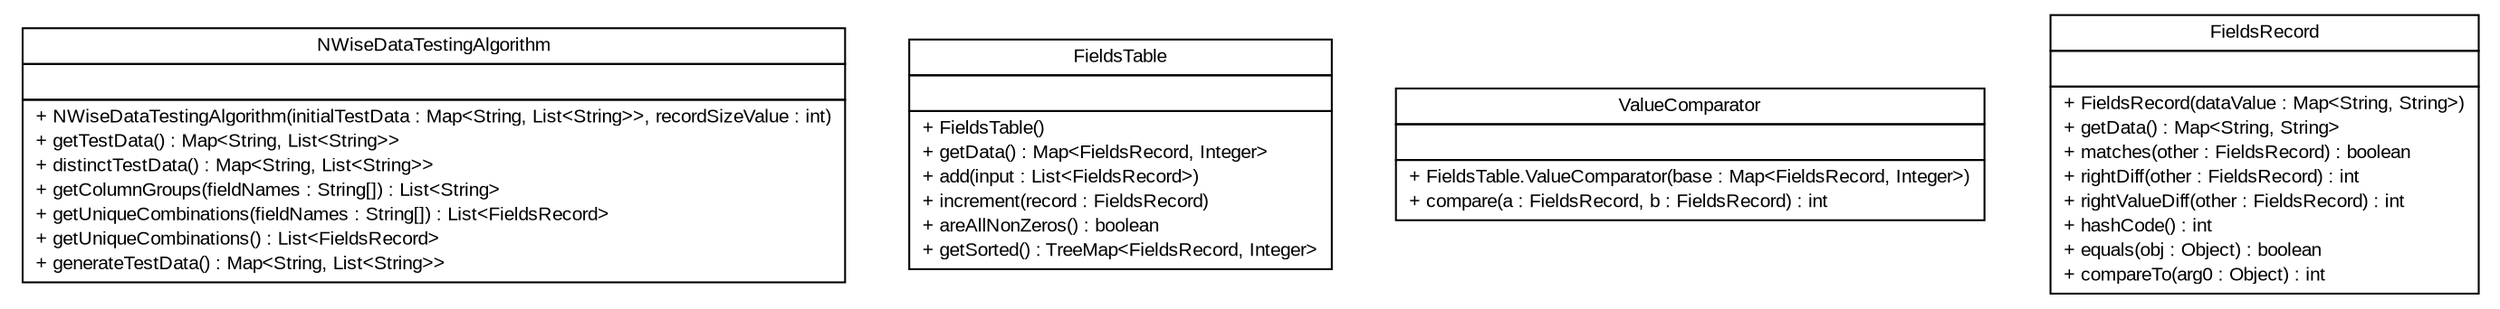 #!/usr/local/bin/dot
#
# Class diagram 
# Generated by UMLGraph version R5_6 (http://www.umlgraph.org/)
#

digraph G {
	edge [fontname="arial",fontsize=10,labelfontname="arial",labelfontsize=10];
	node [fontname="arial",fontsize=10,shape=plaintext];
	nodesep=0.25;
	ranksep=0.5;
	// com.github.mkolisnyk.aerial.datagenerators.algorithms.NWiseDataTestingAlgorithm
	c240 [label=<<table title="com.github.mkolisnyk.aerial.datagenerators.algorithms.NWiseDataTestingAlgorithm" border="0" cellborder="1" cellspacing="0" cellpadding="2" port="p" href="./NWiseDataTestingAlgorithm.html">
		<tr><td><table border="0" cellspacing="0" cellpadding="1">
<tr><td align="center" balign="center"> NWiseDataTestingAlgorithm </td></tr>
		</table></td></tr>
		<tr><td><table border="0" cellspacing="0" cellpadding="1">
<tr><td align="left" balign="left">  </td></tr>
		</table></td></tr>
		<tr><td><table border="0" cellspacing="0" cellpadding="1">
<tr><td align="left" balign="left"> + NWiseDataTestingAlgorithm(initialTestData : Map&lt;String, List&lt;String&gt;&gt;, recordSizeValue : int) </td></tr>
<tr><td align="left" balign="left"> + getTestData() : Map&lt;String, List&lt;String&gt;&gt; </td></tr>
<tr><td align="left" balign="left"> + distinctTestData() : Map&lt;String, List&lt;String&gt;&gt; </td></tr>
<tr><td align="left" balign="left"> + getColumnGroups(fieldNames : String[]) : List&lt;String&gt; </td></tr>
<tr><td align="left" balign="left"> + getUniqueCombinations(fieldNames : String[]) : List&lt;FieldsRecord&gt; </td></tr>
<tr><td align="left" balign="left"> + getUniqueCombinations() : List&lt;FieldsRecord&gt; </td></tr>
<tr><td align="left" balign="left"> + generateTestData() : Map&lt;String, List&lt;String&gt;&gt; </td></tr>
		</table></td></tr>
		</table>>, URL="./NWiseDataTestingAlgorithm.html", fontname="arial", fontcolor="black", fontsize=10.0];
	// com.github.mkolisnyk.aerial.datagenerators.algorithms.FieldsTable
	c241 [label=<<table title="com.github.mkolisnyk.aerial.datagenerators.algorithms.FieldsTable" border="0" cellborder="1" cellspacing="0" cellpadding="2" port="p" href="./FieldsTable.html">
		<tr><td><table border="0" cellspacing="0" cellpadding="1">
<tr><td align="center" balign="center"> FieldsTable </td></tr>
		</table></td></tr>
		<tr><td><table border="0" cellspacing="0" cellpadding="1">
<tr><td align="left" balign="left">  </td></tr>
		</table></td></tr>
		<tr><td><table border="0" cellspacing="0" cellpadding="1">
<tr><td align="left" balign="left"> + FieldsTable() </td></tr>
<tr><td align="left" balign="left"> + getData() : Map&lt;FieldsRecord, Integer&gt; </td></tr>
<tr><td align="left" balign="left"> + add(input : List&lt;FieldsRecord&gt;) </td></tr>
<tr><td align="left" balign="left"> + increment(record : FieldsRecord) </td></tr>
<tr><td align="left" balign="left"> + areAllNonZeros() : boolean </td></tr>
<tr><td align="left" balign="left"> + getSorted() : TreeMap&lt;FieldsRecord, Integer&gt; </td></tr>
		</table></td></tr>
		</table>>, URL="./FieldsTable.html", fontname="arial", fontcolor="black", fontsize=10.0];
	// com.github.mkolisnyk.aerial.datagenerators.algorithms.FieldsTable.ValueComparator
	c242 [label=<<table title="com.github.mkolisnyk.aerial.datagenerators.algorithms.FieldsTable.ValueComparator" border="0" cellborder="1" cellspacing="0" cellpadding="2" port="p" href="./FieldsTable.ValueComparator.html">
		<tr><td><table border="0" cellspacing="0" cellpadding="1">
<tr><td align="center" balign="center"> ValueComparator </td></tr>
		</table></td></tr>
		<tr><td><table border="0" cellspacing="0" cellpadding="1">
<tr><td align="left" balign="left">  </td></tr>
		</table></td></tr>
		<tr><td><table border="0" cellspacing="0" cellpadding="1">
<tr><td align="left" balign="left"> + FieldsTable.ValueComparator(base : Map&lt;FieldsRecord, Integer&gt;) </td></tr>
<tr><td align="left" balign="left"> + compare(a : FieldsRecord, b : FieldsRecord) : int </td></tr>
		</table></td></tr>
		</table>>, URL="./FieldsTable.ValueComparator.html", fontname="arial", fontcolor="black", fontsize=10.0];
	// com.github.mkolisnyk.aerial.datagenerators.algorithms.FieldsRecord
	c243 [label=<<table title="com.github.mkolisnyk.aerial.datagenerators.algorithms.FieldsRecord" border="0" cellborder="1" cellspacing="0" cellpadding="2" port="p" href="./FieldsRecord.html">
		<tr><td><table border="0" cellspacing="0" cellpadding="1">
<tr><td align="center" balign="center"> FieldsRecord </td></tr>
		</table></td></tr>
		<tr><td><table border="0" cellspacing="0" cellpadding="1">
<tr><td align="left" balign="left">  </td></tr>
		</table></td></tr>
		<tr><td><table border="0" cellspacing="0" cellpadding="1">
<tr><td align="left" balign="left"> + FieldsRecord(dataValue : Map&lt;String, String&gt;) </td></tr>
<tr><td align="left" balign="left"> + getData() : Map&lt;String, String&gt; </td></tr>
<tr><td align="left" balign="left"> + matches(other : FieldsRecord) : boolean </td></tr>
<tr><td align="left" balign="left"> + rightDiff(other : FieldsRecord) : int </td></tr>
<tr><td align="left" balign="left"> + rightValueDiff(other : FieldsRecord) : int </td></tr>
<tr><td align="left" balign="left"> + hashCode() : int </td></tr>
<tr><td align="left" balign="left"> + equals(obj : Object) : boolean </td></tr>
<tr><td align="left" balign="left"> + compareTo(arg0 : Object) : int </td></tr>
		</table></td></tr>
		</table>>, URL="./FieldsRecord.html", fontname="arial", fontcolor="black", fontsize=10.0];
}

